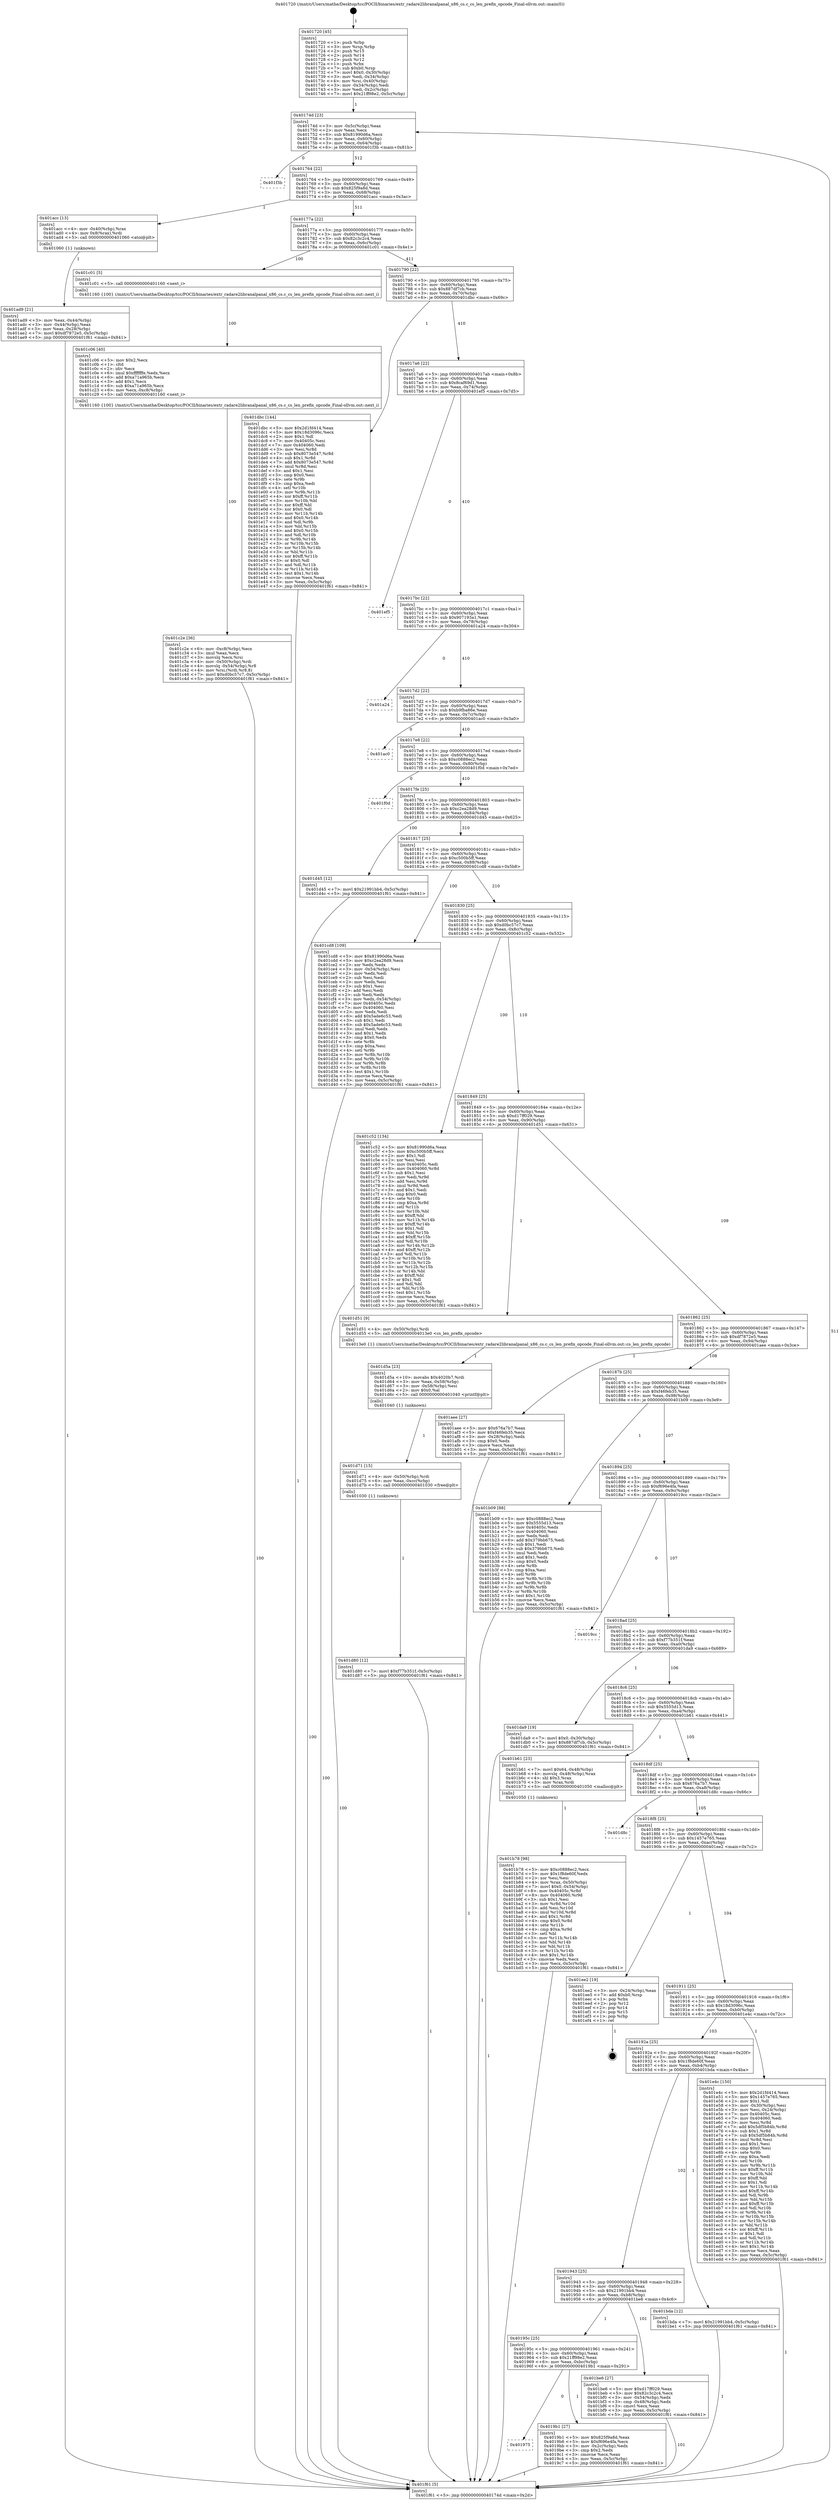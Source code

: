 digraph "0x401720" {
  label = "0x401720 (/mnt/c/Users/mathe/Desktop/tcc/POCII/binaries/extr_radare2libranalpanal_x86_cs.c_cs_len_prefix_opcode_Final-ollvm.out::main(0))"
  labelloc = "t"
  node[shape=record]

  Entry [label="",width=0.3,height=0.3,shape=circle,fillcolor=black,style=filled]
  "0x40174d" [label="{
     0x40174d [23]\l
     | [instrs]\l
     &nbsp;&nbsp;0x40174d \<+3\>: mov -0x5c(%rbp),%eax\l
     &nbsp;&nbsp;0x401750 \<+2\>: mov %eax,%ecx\l
     &nbsp;&nbsp;0x401752 \<+6\>: sub $0x81990d6a,%ecx\l
     &nbsp;&nbsp;0x401758 \<+3\>: mov %eax,-0x60(%rbp)\l
     &nbsp;&nbsp;0x40175b \<+3\>: mov %ecx,-0x64(%rbp)\l
     &nbsp;&nbsp;0x40175e \<+6\>: je 0000000000401f3b \<main+0x81b\>\l
  }"]
  "0x401f3b" [label="{
     0x401f3b\l
  }", style=dashed]
  "0x401764" [label="{
     0x401764 [22]\l
     | [instrs]\l
     &nbsp;&nbsp;0x401764 \<+5\>: jmp 0000000000401769 \<main+0x49\>\l
     &nbsp;&nbsp;0x401769 \<+3\>: mov -0x60(%rbp),%eax\l
     &nbsp;&nbsp;0x40176c \<+5\>: sub $0x825f9a8d,%eax\l
     &nbsp;&nbsp;0x401771 \<+3\>: mov %eax,-0x68(%rbp)\l
     &nbsp;&nbsp;0x401774 \<+6\>: je 0000000000401acc \<main+0x3ac\>\l
  }"]
  Exit [label="",width=0.3,height=0.3,shape=circle,fillcolor=black,style=filled,peripheries=2]
  "0x401acc" [label="{
     0x401acc [13]\l
     | [instrs]\l
     &nbsp;&nbsp;0x401acc \<+4\>: mov -0x40(%rbp),%rax\l
     &nbsp;&nbsp;0x401ad0 \<+4\>: mov 0x8(%rax),%rdi\l
     &nbsp;&nbsp;0x401ad4 \<+5\>: call 0000000000401060 \<atoi@plt\>\l
     | [calls]\l
     &nbsp;&nbsp;0x401060 \{1\} (unknown)\l
  }"]
  "0x40177a" [label="{
     0x40177a [22]\l
     | [instrs]\l
     &nbsp;&nbsp;0x40177a \<+5\>: jmp 000000000040177f \<main+0x5f\>\l
     &nbsp;&nbsp;0x40177f \<+3\>: mov -0x60(%rbp),%eax\l
     &nbsp;&nbsp;0x401782 \<+5\>: sub $0x82c3c2c4,%eax\l
     &nbsp;&nbsp;0x401787 \<+3\>: mov %eax,-0x6c(%rbp)\l
     &nbsp;&nbsp;0x40178a \<+6\>: je 0000000000401c01 \<main+0x4e1\>\l
  }"]
  "0x401d80" [label="{
     0x401d80 [12]\l
     | [instrs]\l
     &nbsp;&nbsp;0x401d80 \<+7\>: movl $0xf77b351f,-0x5c(%rbp)\l
     &nbsp;&nbsp;0x401d87 \<+5\>: jmp 0000000000401f61 \<main+0x841\>\l
  }"]
  "0x401c01" [label="{
     0x401c01 [5]\l
     | [instrs]\l
     &nbsp;&nbsp;0x401c01 \<+5\>: call 0000000000401160 \<next_i\>\l
     | [calls]\l
     &nbsp;&nbsp;0x401160 \{100\} (/mnt/c/Users/mathe/Desktop/tcc/POCII/binaries/extr_radare2libranalpanal_x86_cs.c_cs_len_prefix_opcode_Final-ollvm.out::next_i)\l
  }"]
  "0x401790" [label="{
     0x401790 [22]\l
     | [instrs]\l
     &nbsp;&nbsp;0x401790 \<+5\>: jmp 0000000000401795 \<main+0x75\>\l
     &nbsp;&nbsp;0x401795 \<+3\>: mov -0x60(%rbp),%eax\l
     &nbsp;&nbsp;0x401798 \<+5\>: sub $0x887df7cb,%eax\l
     &nbsp;&nbsp;0x40179d \<+3\>: mov %eax,-0x70(%rbp)\l
     &nbsp;&nbsp;0x4017a0 \<+6\>: je 0000000000401dbc \<main+0x69c\>\l
  }"]
  "0x401d71" [label="{
     0x401d71 [15]\l
     | [instrs]\l
     &nbsp;&nbsp;0x401d71 \<+4\>: mov -0x50(%rbp),%rdi\l
     &nbsp;&nbsp;0x401d75 \<+6\>: mov %eax,-0xcc(%rbp)\l
     &nbsp;&nbsp;0x401d7b \<+5\>: call 0000000000401030 \<free@plt\>\l
     | [calls]\l
     &nbsp;&nbsp;0x401030 \{1\} (unknown)\l
  }"]
  "0x401dbc" [label="{
     0x401dbc [144]\l
     | [instrs]\l
     &nbsp;&nbsp;0x401dbc \<+5\>: mov $0x2d1fd414,%eax\l
     &nbsp;&nbsp;0x401dc1 \<+5\>: mov $0x18d3096c,%ecx\l
     &nbsp;&nbsp;0x401dc6 \<+2\>: mov $0x1,%dl\l
     &nbsp;&nbsp;0x401dc8 \<+7\>: mov 0x40405c,%esi\l
     &nbsp;&nbsp;0x401dcf \<+7\>: mov 0x404060,%edi\l
     &nbsp;&nbsp;0x401dd6 \<+3\>: mov %esi,%r8d\l
     &nbsp;&nbsp;0x401dd9 \<+7\>: sub $0x8073e547,%r8d\l
     &nbsp;&nbsp;0x401de0 \<+4\>: sub $0x1,%r8d\l
     &nbsp;&nbsp;0x401de4 \<+7\>: add $0x8073e547,%r8d\l
     &nbsp;&nbsp;0x401deb \<+4\>: imul %r8d,%esi\l
     &nbsp;&nbsp;0x401def \<+3\>: and $0x1,%esi\l
     &nbsp;&nbsp;0x401df2 \<+3\>: cmp $0x0,%esi\l
     &nbsp;&nbsp;0x401df5 \<+4\>: sete %r9b\l
     &nbsp;&nbsp;0x401df9 \<+3\>: cmp $0xa,%edi\l
     &nbsp;&nbsp;0x401dfc \<+4\>: setl %r10b\l
     &nbsp;&nbsp;0x401e00 \<+3\>: mov %r9b,%r11b\l
     &nbsp;&nbsp;0x401e03 \<+4\>: xor $0xff,%r11b\l
     &nbsp;&nbsp;0x401e07 \<+3\>: mov %r10b,%bl\l
     &nbsp;&nbsp;0x401e0a \<+3\>: xor $0xff,%bl\l
     &nbsp;&nbsp;0x401e0d \<+3\>: xor $0x0,%dl\l
     &nbsp;&nbsp;0x401e10 \<+3\>: mov %r11b,%r14b\l
     &nbsp;&nbsp;0x401e13 \<+4\>: and $0x0,%r14b\l
     &nbsp;&nbsp;0x401e17 \<+3\>: and %dl,%r9b\l
     &nbsp;&nbsp;0x401e1a \<+3\>: mov %bl,%r15b\l
     &nbsp;&nbsp;0x401e1d \<+4\>: and $0x0,%r15b\l
     &nbsp;&nbsp;0x401e21 \<+3\>: and %dl,%r10b\l
     &nbsp;&nbsp;0x401e24 \<+3\>: or %r9b,%r14b\l
     &nbsp;&nbsp;0x401e27 \<+3\>: or %r10b,%r15b\l
     &nbsp;&nbsp;0x401e2a \<+3\>: xor %r15b,%r14b\l
     &nbsp;&nbsp;0x401e2d \<+3\>: or %bl,%r11b\l
     &nbsp;&nbsp;0x401e30 \<+4\>: xor $0xff,%r11b\l
     &nbsp;&nbsp;0x401e34 \<+3\>: or $0x0,%dl\l
     &nbsp;&nbsp;0x401e37 \<+3\>: and %dl,%r11b\l
     &nbsp;&nbsp;0x401e3a \<+3\>: or %r11b,%r14b\l
     &nbsp;&nbsp;0x401e3d \<+4\>: test $0x1,%r14b\l
     &nbsp;&nbsp;0x401e41 \<+3\>: cmovne %ecx,%eax\l
     &nbsp;&nbsp;0x401e44 \<+3\>: mov %eax,-0x5c(%rbp)\l
     &nbsp;&nbsp;0x401e47 \<+5\>: jmp 0000000000401f61 \<main+0x841\>\l
  }"]
  "0x4017a6" [label="{
     0x4017a6 [22]\l
     | [instrs]\l
     &nbsp;&nbsp;0x4017a6 \<+5\>: jmp 00000000004017ab \<main+0x8b\>\l
     &nbsp;&nbsp;0x4017ab \<+3\>: mov -0x60(%rbp),%eax\l
     &nbsp;&nbsp;0x4017ae \<+5\>: sub $0x8caf69d1,%eax\l
     &nbsp;&nbsp;0x4017b3 \<+3\>: mov %eax,-0x74(%rbp)\l
     &nbsp;&nbsp;0x4017b6 \<+6\>: je 0000000000401ef5 \<main+0x7d5\>\l
  }"]
  "0x401d5a" [label="{
     0x401d5a [23]\l
     | [instrs]\l
     &nbsp;&nbsp;0x401d5a \<+10\>: movabs $0x4020b7,%rdi\l
     &nbsp;&nbsp;0x401d64 \<+3\>: mov %eax,-0x58(%rbp)\l
     &nbsp;&nbsp;0x401d67 \<+3\>: mov -0x58(%rbp),%esi\l
     &nbsp;&nbsp;0x401d6a \<+2\>: mov $0x0,%al\l
     &nbsp;&nbsp;0x401d6c \<+5\>: call 0000000000401040 \<printf@plt\>\l
     | [calls]\l
     &nbsp;&nbsp;0x401040 \{1\} (unknown)\l
  }"]
  "0x401ef5" [label="{
     0x401ef5\l
  }", style=dashed]
  "0x4017bc" [label="{
     0x4017bc [22]\l
     | [instrs]\l
     &nbsp;&nbsp;0x4017bc \<+5\>: jmp 00000000004017c1 \<main+0xa1\>\l
     &nbsp;&nbsp;0x4017c1 \<+3\>: mov -0x60(%rbp),%eax\l
     &nbsp;&nbsp;0x4017c4 \<+5\>: sub $0x907193a1,%eax\l
     &nbsp;&nbsp;0x4017c9 \<+3\>: mov %eax,-0x78(%rbp)\l
     &nbsp;&nbsp;0x4017cc \<+6\>: je 0000000000401a24 \<main+0x304\>\l
  }"]
  "0x401c2e" [label="{
     0x401c2e [36]\l
     | [instrs]\l
     &nbsp;&nbsp;0x401c2e \<+6\>: mov -0xc8(%rbp),%ecx\l
     &nbsp;&nbsp;0x401c34 \<+3\>: imul %eax,%ecx\l
     &nbsp;&nbsp;0x401c37 \<+3\>: movslq %ecx,%rsi\l
     &nbsp;&nbsp;0x401c3a \<+4\>: mov -0x50(%rbp),%rdi\l
     &nbsp;&nbsp;0x401c3e \<+4\>: movslq -0x54(%rbp),%r8\l
     &nbsp;&nbsp;0x401c42 \<+4\>: mov %rsi,(%rdi,%r8,8)\l
     &nbsp;&nbsp;0x401c46 \<+7\>: movl $0xd0bc57c7,-0x5c(%rbp)\l
     &nbsp;&nbsp;0x401c4d \<+5\>: jmp 0000000000401f61 \<main+0x841\>\l
  }"]
  "0x401a24" [label="{
     0x401a24\l
  }", style=dashed]
  "0x4017d2" [label="{
     0x4017d2 [22]\l
     | [instrs]\l
     &nbsp;&nbsp;0x4017d2 \<+5\>: jmp 00000000004017d7 \<main+0xb7\>\l
     &nbsp;&nbsp;0x4017d7 \<+3\>: mov -0x60(%rbp),%eax\l
     &nbsp;&nbsp;0x4017da \<+5\>: sub $0xb9fba86e,%eax\l
     &nbsp;&nbsp;0x4017df \<+3\>: mov %eax,-0x7c(%rbp)\l
     &nbsp;&nbsp;0x4017e2 \<+6\>: je 0000000000401ac0 \<main+0x3a0\>\l
  }"]
  "0x401c06" [label="{
     0x401c06 [40]\l
     | [instrs]\l
     &nbsp;&nbsp;0x401c06 \<+5\>: mov $0x2,%ecx\l
     &nbsp;&nbsp;0x401c0b \<+1\>: cltd\l
     &nbsp;&nbsp;0x401c0c \<+2\>: idiv %ecx\l
     &nbsp;&nbsp;0x401c0e \<+6\>: imul $0xfffffffe,%edx,%ecx\l
     &nbsp;&nbsp;0x401c14 \<+6\>: add $0xa71a965b,%ecx\l
     &nbsp;&nbsp;0x401c1a \<+3\>: add $0x1,%ecx\l
     &nbsp;&nbsp;0x401c1d \<+6\>: sub $0xa71a965b,%ecx\l
     &nbsp;&nbsp;0x401c23 \<+6\>: mov %ecx,-0xc8(%rbp)\l
     &nbsp;&nbsp;0x401c29 \<+5\>: call 0000000000401160 \<next_i\>\l
     | [calls]\l
     &nbsp;&nbsp;0x401160 \{100\} (/mnt/c/Users/mathe/Desktop/tcc/POCII/binaries/extr_radare2libranalpanal_x86_cs.c_cs_len_prefix_opcode_Final-ollvm.out::next_i)\l
  }"]
  "0x401ac0" [label="{
     0x401ac0\l
  }", style=dashed]
  "0x4017e8" [label="{
     0x4017e8 [22]\l
     | [instrs]\l
     &nbsp;&nbsp;0x4017e8 \<+5\>: jmp 00000000004017ed \<main+0xcd\>\l
     &nbsp;&nbsp;0x4017ed \<+3\>: mov -0x60(%rbp),%eax\l
     &nbsp;&nbsp;0x4017f0 \<+5\>: sub $0xc0888ec2,%eax\l
     &nbsp;&nbsp;0x4017f5 \<+3\>: mov %eax,-0x80(%rbp)\l
     &nbsp;&nbsp;0x4017f8 \<+6\>: je 0000000000401f0d \<main+0x7ed\>\l
  }"]
  "0x401b78" [label="{
     0x401b78 [98]\l
     | [instrs]\l
     &nbsp;&nbsp;0x401b78 \<+5\>: mov $0xc0888ec2,%ecx\l
     &nbsp;&nbsp;0x401b7d \<+5\>: mov $0x1f8de60f,%edx\l
     &nbsp;&nbsp;0x401b82 \<+2\>: xor %esi,%esi\l
     &nbsp;&nbsp;0x401b84 \<+4\>: mov %rax,-0x50(%rbp)\l
     &nbsp;&nbsp;0x401b88 \<+7\>: movl $0x0,-0x54(%rbp)\l
     &nbsp;&nbsp;0x401b8f \<+8\>: mov 0x40405c,%r8d\l
     &nbsp;&nbsp;0x401b97 \<+8\>: mov 0x404060,%r9d\l
     &nbsp;&nbsp;0x401b9f \<+3\>: sub $0x1,%esi\l
     &nbsp;&nbsp;0x401ba2 \<+3\>: mov %r8d,%r10d\l
     &nbsp;&nbsp;0x401ba5 \<+3\>: add %esi,%r10d\l
     &nbsp;&nbsp;0x401ba8 \<+4\>: imul %r10d,%r8d\l
     &nbsp;&nbsp;0x401bac \<+4\>: and $0x1,%r8d\l
     &nbsp;&nbsp;0x401bb0 \<+4\>: cmp $0x0,%r8d\l
     &nbsp;&nbsp;0x401bb4 \<+4\>: sete %r11b\l
     &nbsp;&nbsp;0x401bb8 \<+4\>: cmp $0xa,%r9d\l
     &nbsp;&nbsp;0x401bbc \<+3\>: setl %bl\l
     &nbsp;&nbsp;0x401bbf \<+3\>: mov %r11b,%r14b\l
     &nbsp;&nbsp;0x401bc2 \<+3\>: and %bl,%r14b\l
     &nbsp;&nbsp;0x401bc5 \<+3\>: xor %bl,%r11b\l
     &nbsp;&nbsp;0x401bc8 \<+3\>: or %r11b,%r14b\l
     &nbsp;&nbsp;0x401bcb \<+4\>: test $0x1,%r14b\l
     &nbsp;&nbsp;0x401bcf \<+3\>: cmovne %edx,%ecx\l
     &nbsp;&nbsp;0x401bd2 \<+3\>: mov %ecx,-0x5c(%rbp)\l
     &nbsp;&nbsp;0x401bd5 \<+5\>: jmp 0000000000401f61 \<main+0x841\>\l
  }"]
  "0x401f0d" [label="{
     0x401f0d\l
  }", style=dashed]
  "0x4017fe" [label="{
     0x4017fe [25]\l
     | [instrs]\l
     &nbsp;&nbsp;0x4017fe \<+5\>: jmp 0000000000401803 \<main+0xe3\>\l
     &nbsp;&nbsp;0x401803 \<+3\>: mov -0x60(%rbp),%eax\l
     &nbsp;&nbsp;0x401806 \<+5\>: sub $0xc2ea28d9,%eax\l
     &nbsp;&nbsp;0x40180b \<+6\>: mov %eax,-0x84(%rbp)\l
     &nbsp;&nbsp;0x401811 \<+6\>: je 0000000000401d45 \<main+0x625\>\l
  }"]
  "0x401ad9" [label="{
     0x401ad9 [21]\l
     | [instrs]\l
     &nbsp;&nbsp;0x401ad9 \<+3\>: mov %eax,-0x44(%rbp)\l
     &nbsp;&nbsp;0x401adc \<+3\>: mov -0x44(%rbp),%eax\l
     &nbsp;&nbsp;0x401adf \<+3\>: mov %eax,-0x28(%rbp)\l
     &nbsp;&nbsp;0x401ae2 \<+7\>: movl $0xdf7872e5,-0x5c(%rbp)\l
     &nbsp;&nbsp;0x401ae9 \<+5\>: jmp 0000000000401f61 \<main+0x841\>\l
  }"]
  "0x401d45" [label="{
     0x401d45 [12]\l
     | [instrs]\l
     &nbsp;&nbsp;0x401d45 \<+7\>: movl $0x21991bb4,-0x5c(%rbp)\l
     &nbsp;&nbsp;0x401d4c \<+5\>: jmp 0000000000401f61 \<main+0x841\>\l
  }"]
  "0x401817" [label="{
     0x401817 [25]\l
     | [instrs]\l
     &nbsp;&nbsp;0x401817 \<+5\>: jmp 000000000040181c \<main+0xfc\>\l
     &nbsp;&nbsp;0x40181c \<+3\>: mov -0x60(%rbp),%eax\l
     &nbsp;&nbsp;0x40181f \<+5\>: sub $0xc500b5ff,%eax\l
     &nbsp;&nbsp;0x401824 \<+6\>: mov %eax,-0x88(%rbp)\l
     &nbsp;&nbsp;0x40182a \<+6\>: je 0000000000401cd8 \<main+0x5b8\>\l
  }"]
  "0x401720" [label="{
     0x401720 [45]\l
     | [instrs]\l
     &nbsp;&nbsp;0x401720 \<+1\>: push %rbp\l
     &nbsp;&nbsp;0x401721 \<+3\>: mov %rsp,%rbp\l
     &nbsp;&nbsp;0x401724 \<+2\>: push %r15\l
     &nbsp;&nbsp;0x401726 \<+2\>: push %r14\l
     &nbsp;&nbsp;0x401728 \<+2\>: push %r12\l
     &nbsp;&nbsp;0x40172a \<+1\>: push %rbx\l
     &nbsp;&nbsp;0x40172b \<+7\>: sub $0xb0,%rsp\l
     &nbsp;&nbsp;0x401732 \<+7\>: movl $0x0,-0x30(%rbp)\l
     &nbsp;&nbsp;0x401739 \<+3\>: mov %edi,-0x34(%rbp)\l
     &nbsp;&nbsp;0x40173c \<+4\>: mov %rsi,-0x40(%rbp)\l
     &nbsp;&nbsp;0x401740 \<+3\>: mov -0x34(%rbp),%edi\l
     &nbsp;&nbsp;0x401743 \<+3\>: mov %edi,-0x2c(%rbp)\l
     &nbsp;&nbsp;0x401746 \<+7\>: movl $0x21ff98e2,-0x5c(%rbp)\l
  }"]
  "0x401cd8" [label="{
     0x401cd8 [109]\l
     | [instrs]\l
     &nbsp;&nbsp;0x401cd8 \<+5\>: mov $0x81990d6a,%eax\l
     &nbsp;&nbsp;0x401cdd \<+5\>: mov $0xc2ea28d9,%ecx\l
     &nbsp;&nbsp;0x401ce2 \<+2\>: xor %edx,%edx\l
     &nbsp;&nbsp;0x401ce4 \<+3\>: mov -0x54(%rbp),%esi\l
     &nbsp;&nbsp;0x401ce7 \<+2\>: mov %edx,%edi\l
     &nbsp;&nbsp;0x401ce9 \<+2\>: sub %esi,%edi\l
     &nbsp;&nbsp;0x401ceb \<+2\>: mov %edx,%esi\l
     &nbsp;&nbsp;0x401ced \<+3\>: sub $0x1,%esi\l
     &nbsp;&nbsp;0x401cf0 \<+2\>: add %esi,%edi\l
     &nbsp;&nbsp;0x401cf2 \<+2\>: sub %edi,%edx\l
     &nbsp;&nbsp;0x401cf4 \<+3\>: mov %edx,-0x54(%rbp)\l
     &nbsp;&nbsp;0x401cf7 \<+7\>: mov 0x40405c,%edx\l
     &nbsp;&nbsp;0x401cfe \<+7\>: mov 0x404060,%esi\l
     &nbsp;&nbsp;0x401d05 \<+2\>: mov %edx,%edi\l
     &nbsp;&nbsp;0x401d07 \<+6\>: add $0x5ade6c53,%edi\l
     &nbsp;&nbsp;0x401d0d \<+3\>: sub $0x1,%edi\l
     &nbsp;&nbsp;0x401d10 \<+6\>: sub $0x5ade6c53,%edi\l
     &nbsp;&nbsp;0x401d16 \<+3\>: imul %edi,%edx\l
     &nbsp;&nbsp;0x401d19 \<+3\>: and $0x1,%edx\l
     &nbsp;&nbsp;0x401d1c \<+3\>: cmp $0x0,%edx\l
     &nbsp;&nbsp;0x401d1f \<+4\>: sete %r8b\l
     &nbsp;&nbsp;0x401d23 \<+3\>: cmp $0xa,%esi\l
     &nbsp;&nbsp;0x401d26 \<+4\>: setl %r9b\l
     &nbsp;&nbsp;0x401d2a \<+3\>: mov %r8b,%r10b\l
     &nbsp;&nbsp;0x401d2d \<+3\>: and %r9b,%r10b\l
     &nbsp;&nbsp;0x401d30 \<+3\>: xor %r9b,%r8b\l
     &nbsp;&nbsp;0x401d33 \<+3\>: or %r8b,%r10b\l
     &nbsp;&nbsp;0x401d36 \<+4\>: test $0x1,%r10b\l
     &nbsp;&nbsp;0x401d3a \<+3\>: cmovne %ecx,%eax\l
     &nbsp;&nbsp;0x401d3d \<+3\>: mov %eax,-0x5c(%rbp)\l
     &nbsp;&nbsp;0x401d40 \<+5\>: jmp 0000000000401f61 \<main+0x841\>\l
  }"]
  "0x401830" [label="{
     0x401830 [25]\l
     | [instrs]\l
     &nbsp;&nbsp;0x401830 \<+5\>: jmp 0000000000401835 \<main+0x115\>\l
     &nbsp;&nbsp;0x401835 \<+3\>: mov -0x60(%rbp),%eax\l
     &nbsp;&nbsp;0x401838 \<+5\>: sub $0xd0bc57c7,%eax\l
     &nbsp;&nbsp;0x40183d \<+6\>: mov %eax,-0x8c(%rbp)\l
     &nbsp;&nbsp;0x401843 \<+6\>: je 0000000000401c52 \<main+0x532\>\l
  }"]
  "0x401f61" [label="{
     0x401f61 [5]\l
     | [instrs]\l
     &nbsp;&nbsp;0x401f61 \<+5\>: jmp 000000000040174d \<main+0x2d\>\l
  }"]
  "0x401c52" [label="{
     0x401c52 [134]\l
     | [instrs]\l
     &nbsp;&nbsp;0x401c52 \<+5\>: mov $0x81990d6a,%eax\l
     &nbsp;&nbsp;0x401c57 \<+5\>: mov $0xc500b5ff,%ecx\l
     &nbsp;&nbsp;0x401c5c \<+2\>: mov $0x1,%dl\l
     &nbsp;&nbsp;0x401c5e \<+2\>: xor %esi,%esi\l
     &nbsp;&nbsp;0x401c60 \<+7\>: mov 0x40405c,%edi\l
     &nbsp;&nbsp;0x401c67 \<+8\>: mov 0x404060,%r8d\l
     &nbsp;&nbsp;0x401c6f \<+3\>: sub $0x1,%esi\l
     &nbsp;&nbsp;0x401c72 \<+3\>: mov %edi,%r9d\l
     &nbsp;&nbsp;0x401c75 \<+3\>: add %esi,%r9d\l
     &nbsp;&nbsp;0x401c78 \<+4\>: imul %r9d,%edi\l
     &nbsp;&nbsp;0x401c7c \<+3\>: and $0x1,%edi\l
     &nbsp;&nbsp;0x401c7f \<+3\>: cmp $0x0,%edi\l
     &nbsp;&nbsp;0x401c82 \<+4\>: sete %r10b\l
     &nbsp;&nbsp;0x401c86 \<+4\>: cmp $0xa,%r8d\l
     &nbsp;&nbsp;0x401c8a \<+4\>: setl %r11b\l
     &nbsp;&nbsp;0x401c8e \<+3\>: mov %r10b,%bl\l
     &nbsp;&nbsp;0x401c91 \<+3\>: xor $0xff,%bl\l
     &nbsp;&nbsp;0x401c94 \<+3\>: mov %r11b,%r14b\l
     &nbsp;&nbsp;0x401c97 \<+4\>: xor $0xff,%r14b\l
     &nbsp;&nbsp;0x401c9b \<+3\>: xor $0x1,%dl\l
     &nbsp;&nbsp;0x401c9e \<+3\>: mov %bl,%r15b\l
     &nbsp;&nbsp;0x401ca1 \<+4\>: and $0xff,%r15b\l
     &nbsp;&nbsp;0x401ca5 \<+3\>: and %dl,%r10b\l
     &nbsp;&nbsp;0x401ca8 \<+3\>: mov %r14b,%r12b\l
     &nbsp;&nbsp;0x401cab \<+4\>: and $0xff,%r12b\l
     &nbsp;&nbsp;0x401caf \<+3\>: and %dl,%r11b\l
     &nbsp;&nbsp;0x401cb2 \<+3\>: or %r10b,%r15b\l
     &nbsp;&nbsp;0x401cb5 \<+3\>: or %r11b,%r12b\l
     &nbsp;&nbsp;0x401cb8 \<+3\>: xor %r12b,%r15b\l
     &nbsp;&nbsp;0x401cbb \<+3\>: or %r14b,%bl\l
     &nbsp;&nbsp;0x401cbe \<+3\>: xor $0xff,%bl\l
     &nbsp;&nbsp;0x401cc1 \<+3\>: or $0x1,%dl\l
     &nbsp;&nbsp;0x401cc4 \<+2\>: and %dl,%bl\l
     &nbsp;&nbsp;0x401cc6 \<+3\>: or %bl,%r15b\l
     &nbsp;&nbsp;0x401cc9 \<+4\>: test $0x1,%r15b\l
     &nbsp;&nbsp;0x401ccd \<+3\>: cmovne %ecx,%eax\l
     &nbsp;&nbsp;0x401cd0 \<+3\>: mov %eax,-0x5c(%rbp)\l
     &nbsp;&nbsp;0x401cd3 \<+5\>: jmp 0000000000401f61 \<main+0x841\>\l
  }"]
  "0x401849" [label="{
     0x401849 [25]\l
     | [instrs]\l
     &nbsp;&nbsp;0x401849 \<+5\>: jmp 000000000040184e \<main+0x12e\>\l
     &nbsp;&nbsp;0x40184e \<+3\>: mov -0x60(%rbp),%eax\l
     &nbsp;&nbsp;0x401851 \<+5\>: sub $0xd17ff029,%eax\l
     &nbsp;&nbsp;0x401856 \<+6\>: mov %eax,-0x90(%rbp)\l
     &nbsp;&nbsp;0x40185c \<+6\>: je 0000000000401d51 \<main+0x631\>\l
  }"]
  "0x401975" [label="{
     0x401975\l
  }", style=dashed]
  "0x401d51" [label="{
     0x401d51 [9]\l
     | [instrs]\l
     &nbsp;&nbsp;0x401d51 \<+4\>: mov -0x50(%rbp),%rdi\l
     &nbsp;&nbsp;0x401d55 \<+5\>: call 00000000004013e0 \<cs_len_prefix_opcode\>\l
     | [calls]\l
     &nbsp;&nbsp;0x4013e0 \{1\} (/mnt/c/Users/mathe/Desktop/tcc/POCII/binaries/extr_radare2libranalpanal_x86_cs.c_cs_len_prefix_opcode_Final-ollvm.out::cs_len_prefix_opcode)\l
  }"]
  "0x401862" [label="{
     0x401862 [25]\l
     | [instrs]\l
     &nbsp;&nbsp;0x401862 \<+5\>: jmp 0000000000401867 \<main+0x147\>\l
     &nbsp;&nbsp;0x401867 \<+3\>: mov -0x60(%rbp),%eax\l
     &nbsp;&nbsp;0x40186a \<+5\>: sub $0xdf7872e5,%eax\l
     &nbsp;&nbsp;0x40186f \<+6\>: mov %eax,-0x94(%rbp)\l
     &nbsp;&nbsp;0x401875 \<+6\>: je 0000000000401aee \<main+0x3ce\>\l
  }"]
  "0x4019b1" [label="{
     0x4019b1 [27]\l
     | [instrs]\l
     &nbsp;&nbsp;0x4019b1 \<+5\>: mov $0x825f9a8d,%eax\l
     &nbsp;&nbsp;0x4019b6 \<+5\>: mov $0xf696e4fa,%ecx\l
     &nbsp;&nbsp;0x4019bb \<+3\>: mov -0x2c(%rbp),%edx\l
     &nbsp;&nbsp;0x4019be \<+3\>: cmp $0x2,%edx\l
     &nbsp;&nbsp;0x4019c1 \<+3\>: cmovne %ecx,%eax\l
     &nbsp;&nbsp;0x4019c4 \<+3\>: mov %eax,-0x5c(%rbp)\l
     &nbsp;&nbsp;0x4019c7 \<+5\>: jmp 0000000000401f61 \<main+0x841\>\l
  }"]
  "0x401aee" [label="{
     0x401aee [27]\l
     | [instrs]\l
     &nbsp;&nbsp;0x401aee \<+5\>: mov $0x676a7b7,%eax\l
     &nbsp;&nbsp;0x401af3 \<+5\>: mov $0xf46feb35,%ecx\l
     &nbsp;&nbsp;0x401af8 \<+3\>: mov -0x28(%rbp),%edx\l
     &nbsp;&nbsp;0x401afb \<+3\>: cmp $0x0,%edx\l
     &nbsp;&nbsp;0x401afe \<+3\>: cmove %ecx,%eax\l
     &nbsp;&nbsp;0x401b01 \<+3\>: mov %eax,-0x5c(%rbp)\l
     &nbsp;&nbsp;0x401b04 \<+5\>: jmp 0000000000401f61 \<main+0x841\>\l
  }"]
  "0x40187b" [label="{
     0x40187b [25]\l
     | [instrs]\l
     &nbsp;&nbsp;0x40187b \<+5\>: jmp 0000000000401880 \<main+0x160\>\l
     &nbsp;&nbsp;0x401880 \<+3\>: mov -0x60(%rbp),%eax\l
     &nbsp;&nbsp;0x401883 \<+5\>: sub $0xf46feb35,%eax\l
     &nbsp;&nbsp;0x401888 \<+6\>: mov %eax,-0x98(%rbp)\l
     &nbsp;&nbsp;0x40188e \<+6\>: je 0000000000401b09 \<main+0x3e9\>\l
  }"]
  "0x40195c" [label="{
     0x40195c [25]\l
     | [instrs]\l
     &nbsp;&nbsp;0x40195c \<+5\>: jmp 0000000000401961 \<main+0x241\>\l
     &nbsp;&nbsp;0x401961 \<+3\>: mov -0x60(%rbp),%eax\l
     &nbsp;&nbsp;0x401964 \<+5\>: sub $0x21ff98e2,%eax\l
     &nbsp;&nbsp;0x401969 \<+6\>: mov %eax,-0xbc(%rbp)\l
     &nbsp;&nbsp;0x40196f \<+6\>: je 00000000004019b1 \<main+0x291\>\l
  }"]
  "0x401b09" [label="{
     0x401b09 [88]\l
     | [instrs]\l
     &nbsp;&nbsp;0x401b09 \<+5\>: mov $0xc0888ec2,%eax\l
     &nbsp;&nbsp;0x401b0e \<+5\>: mov $0x5555d13,%ecx\l
     &nbsp;&nbsp;0x401b13 \<+7\>: mov 0x40405c,%edx\l
     &nbsp;&nbsp;0x401b1a \<+7\>: mov 0x404060,%esi\l
     &nbsp;&nbsp;0x401b21 \<+2\>: mov %edx,%edi\l
     &nbsp;&nbsp;0x401b23 \<+6\>: add $0x379bb675,%edi\l
     &nbsp;&nbsp;0x401b29 \<+3\>: sub $0x1,%edi\l
     &nbsp;&nbsp;0x401b2c \<+6\>: sub $0x379bb675,%edi\l
     &nbsp;&nbsp;0x401b32 \<+3\>: imul %edi,%edx\l
     &nbsp;&nbsp;0x401b35 \<+3\>: and $0x1,%edx\l
     &nbsp;&nbsp;0x401b38 \<+3\>: cmp $0x0,%edx\l
     &nbsp;&nbsp;0x401b3b \<+4\>: sete %r8b\l
     &nbsp;&nbsp;0x401b3f \<+3\>: cmp $0xa,%esi\l
     &nbsp;&nbsp;0x401b42 \<+4\>: setl %r9b\l
     &nbsp;&nbsp;0x401b46 \<+3\>: mov %r8b,%r10b\l
     &nbsp;&nbsp;0x401b49 \<+3\>: and %r9b,%r10b\l
     &nbsp;&nbsp;0x401b4c \<+3\>: xor %r9b,%r8b\l
     &nbsp;&nbsp;0x401b4f \<+3\>: or %r8b,%r10b\l
     &nbsp;&nbsp;0x401b52 \<+4\>: test $0x1,%r10b\l
     &nbsp;&nbsp;0x401b56 \<+3\>: cmovne %ecx,%eax\l
     &nbsp;&nbsp;0x401b59 \<+3\>: mov %eax,-0x5c(%rbp)\l
     &nbsp;&nbsp;0x401b5c \<+5\>: jmp 0000000000401f61 \<main+0x841\>\l
  }"]
  "0x401894" [label="{
     0x401894 [25]\l
     | [instrs]\l
     &nbsp;&nbsp;0x401894 \<+5\>: jmp 0000000000401899 \<main+0x179\>\l
     &nbsp;&nbsp;0x401899 \<+3\>: mov -0x60(%rbp),%eax\l
     &nbsp;&nbsp;0x40189c \<+5\>: sub $0xf696e4fa,%eax\l
     &nbsp;&nbsp;0x4018a1 \<+6\>: mov %eax,-0x9c(%rbp)\l
     &nbsp;&nbsp;0x4018a7 \<+6\>: je 00000000004019cc \<main+0x2ac\>\l
  }"]
  "0x401be6" [label="{
     0x401be6 [27]\l
     | [instrs]\l
     &nbsp;&nbsp;0x401be6 \<+5\>: mov $0xd17ff029,%eax\l
     &nbsp;&nbsp;0x401beb \<+5\>: mov $0x82c3c2c4,%ecx\l
     &nbsp;&nbsp;0x401bf0 \<+3\>: mov -0x54(%rbp),%edx\l
     &nbsp;&nbsp;0x401bf3 \<+3\>: cmp -0x48(%rbp),%edx\l
     &nbsp;&nbsp;0x401bf6 \<+3\>: cmovl %ecx,%eax\l
     &nbsp;&nbsp;0x401bf9 \<+3\>: mov %eax,-0x5c(%rbp)\l
     &nbsp;&nbsp;0x401bfc \<+5\>: jmp 0000000000401f61 \<main+0x841\>\l
  }"]
  "0x4019cc" [label="{
     0x4019cc\l
  }", style=dashed]
  "0x4018ad" [label="{
     0x4018ad [25]\l
     | [instrs]\l
     &nbsp;&nbsp;0x4018ad \<+5\>: jmp 00000000004018b2 \<main+0x192\>\l
     &nbsp;&nbsp;0x4018b2 \<+3\>: mov -0x60(%rbp),%eax\l
     &nbsp;&nbsp;0x4018b5 \<+5\>: sub $0xf77b351f,%eax\l
     &nbsp;&nbsp;0x4018ba \<+6\>: mov %eax,-0xa0(%rbp)\l
     &nbsp;&nbsp;0x4018c0 \<+6\>: je 0000000000401da9 \<main+0x689\>\l
  }"]
  "0x401943" [label="{
     0x401943 [25]\l
     | [instrs]\l
     &nbsp;&nbsp;0x401943 \<+5\>: jmp 0000000000401948 \<main+0x228\>\l
     &nbsp;&nbsp;0x401948 \<+3\>: mov -0x60(%rbp),%eax\l
     &nbsp;&nbsp;0x40194b \<+5\>: sub $0x21991bb4,%eax\l
     &nbsp;&nbsp;0x401950 \<+6\>: mov %eax,-0xb8(%rbp)\l
     &nbsp;&nbsp;0x401956 \<+6\>: je 0000000000401be6 \<main+0x4c6\>\l
  }"]
  "0x401da9" [label="{
     0x401da9 [19]\l
     | [instrs]\l
     &nbsp;&nbsp;0x401da9 \<+7\>: movl $0x0,-0x30(%rbp)\l
     &nbsp;&nbsp;0x401db0 \<+7\>: movl $0x887df7cb,-0x5c(%rbp)\l
     &nbsp;&nbsp;0x401db7 \<+5\>: jmp 0000000000401f61 \<main+0x841\>\l
  }"]
  "0x4018c6" [label="{
     0x4018c6 [25]\l
     | [instrs]\l
     &nbsp;&nbsp;0x4018c6 \<+5\>: jmp 00000000004018cb \<main+0x1ab\>\l
     &nbsp;&nbsp;0x4018cb \<+3\>: mov -0x60(%rbp),%eax\l
     &nbsp;&nbsp;0x4018ce \<+5\>: sub $0x5555d13,%eax\l
     &nbsp;&nbsp;0x4018d3 \<+6\>: mov %eax,-0xa4(%rbp)\l
     &nbsp;&nbsp;0x4018d9 \<+6\>: je 0000000000401b61 \<main+0x441\>\l
  }"]
  "0x401bda" [label="{
     0x401bda [12]\l
     | [instrs]\l
     &nbsp;&nbsp;0x401bda \<+7\>: movl $0x21991bb4,-0x5c(%rbp)\l
     &nbsp;&nbsp;0x401be1 \<+5\>: jmp 0000000000401f61 \<main+0x841\>\l
  }"]
  "0x401b61" [label="{
     0x401b61 [23]\l
     | [instrs]\l
     &nbsp;&nbsp;0x401b61 \<+7\>: movl $0x64,-0x48(%rbp)\l
     &nbsp;&nbsp;0x401b68 \<+4\>: movslq -0x48(%rbp),%rax\l
     &nbsp;&nbsp;0x401b6c \<+4\>: shl $0x3,%rax\l
     &nbsp;&nbsp;0x401b70 \<+3\>: mov %rax,%rdi\l
     &nbsp;&nbsp;0x401b73 \<+5\>: call 0000000000401050 \<malloc@plt\>\l
     | [calls]\l
     &nbsp;&nbsp;0x401050 \{1\} (unknown)\l
  }"]
  "0x4018df" [label="{
     0x4018df [25]\l
     | [instrs]\l
     &nbsp;&nbsp;0x4018df \<+5\>: jmp 00000000004018e4 \<main+0x1c4\>\l
     &nbsp;&nbsp;0x4018e4 \<+3\>: mov -0x60(%rbp),%eax\l
     &nbsp;&nbsp;0x4018e7 \<+5\>: sub $0x676a7b7,%eax\l
     &nbsp;&nbsp;0x4018ec \<+6\>: mov %eax,-0xa8(%rbp)\l
     &nbsp;&nbsp;0x4018f2 \<+6\>: je 0000000000401d8c \<main+0x66c\>\l
  }"]
  "0x40192a" [label="{
     0x40192a [25]\l
     | [instrs]\l
     &nbsp;&nbsp;0x40192a \<+5\>: jmp 000000000040192f \<main+0x20f\>\l
     &nbsp;&nbsp;0x40192f \<+3\>: mov -0x60(%rbp),%eax\l
     &nbsp;&nbsp;0x401932 \<+5\>: sub $0x1f8de60f,%eax\l
     &nbsp;&nbsp;0x401937 \<+6\>: mov %eax,-0xb4(%rbp)\l
     &nbsp;&nbsp;0x40193d \<+6\>: je 0000000000401bda \<main+0x4ba\>\l
  }"]
  "0x401d8c" [label="{
     0x401d8c\l
  }", style=dashed]
  "0x4018f8" [label="{
     0x4018f8 [25]\l
     | [instrs]\l
     &nbsp;&nbsp;0x4018f8 \<+5\>: jmp 00000000004018fd \<main+0x1dd\>\l
     &nbsp;&nbsp;0x4018fd \<+3\>: mov -0x60(%rbp),%eax\l
     &nbsp;&nbsp;0x401900 \<+5\>: sub $0x1457e765,%eax\l
     &nbsp;&nbsp;0x401905 \<+6\>: mov %eax,-0xac(%rbp)\l
     &nbsp;&nbsp;0x40190b \<+6\>: je 0000000000401ee2 \<main+0x7c2\>\l
  }"]
  "0x401e4c" [label="{
     0x401e4c [150]\l
     | [instrs]\l
     &nbsp;&nbsp;0x401e4c \<+5\>: mov $0x2d1fd414,%eax\l
     &nbsp;&nbsp;0x401e51 \<+5\>: mov $0x1457e765,%ecx\l
     &nbsp;&nbsp;0x401e56 \<+2\>: mov $0x1,%dl\l
     &nbsp;&nbsp;0x401e58 \<+3\>: mov -0x30(%rbp),%esi\l
     &nbsp;&nbsp;0x401e5b \<+3\>: mov %esi,-0x24(%rbp)\l
     &nbsp;&nbsp;0x401e5e \<+7\>: mov 0x40405c,%esi\l
     &nbsp;&nbsp;0x401e65 \<+7\>: mov 0x404060,%edi\l
     &nbsp;&nbsp;0x401e6c \<+3\>: mov %esi,%r8d\l
     &nbsp;&nbsp;0x401e6f \<+7\>: add $0x5df5b84b,%r8d\l
     &nbsp;&nbsp;0x401e76 \<+4\>: sub $0x1,%r8d\l
     &nbsp;&nbsp;0x401e7a \<+7\>: sub $0x5df5b84b,%r8d\l
     &nbsp;&nbsp;0x401e81 \<+4\>: imul %r8d,%esi\l
     &nbsp;&nbsp;0x401e85 \<+3\>: and $0x1,%esi\l
     &nbsp;&nbsp;0x401e88 \<+3\>: cmp $0x0,%esi\l
     &nbsp;&nbsp;0x401e8b \<+4\>: sete %r9b\l
     &nbsp;&nbsp;0x401e8f \<+3\>: cmp $0xa,%edi\l
     &nbsp;&nbsp;0x401e92 \<+4\>: setl %r10b\l
     &nbsp;&nbsp;0x401e96 \<+3\>: mov %r9b,%r11b\l
     &nbsp;&nbsp;0x401e99 \<+4\>: xor $0xff,%r11b\l
     &nbsp;&nbsp;0x401e9d \<+3\>: mov %r10b,%bl\l
     &nbsp;&nbsp;0x401ea0 \<+3\>: xor $0xff,%bl\l
     &nbsp;&nbsp;0x401ea3 \<+3\>: xor $0x1,%dl\l
     &nbsp;&nbsp;0x401ea6 \<+3\>: mov %r11b,%r14b\l
     &nbsp;&nbsp;0x401ea9 \<+4\>: and $0xff,%r14b\l
     &nbsp;&nbsp;0x401ead \<+3\>: and %dl,%r9b\l
     &nbsp;&nbsp;0x401eb0 \<+3\>: mov %bl,%r15b\l
     &nbsp;&nbsp;0x401eb3 \<+4\>: and $0xff,%r15b\l
     &nbsp;&nbsp;0x401eb7 \<+3\>: and %dl,%r10b\l
     &nbsp;&nbsp;0x401eba \<+3\>: or %r9b,%r14b\l
     &nbsp;&nbsp;0x401ebd \<+3\>: or %r10b,%r15b\l
     &nbsp;&nbsp;0x401ec0 \<+3\>: xor %r15b,%r14b\l
     &nbsp;&nbsp;0x401ec3 \<+3\>: or %bl,%r11b\l
     &nbsp;&nbsp;0x401ec6 \<+4\>: xor $0xff,%r11b\l
     &nbsp;&nbsp;0x401eca \<+3\>: or $0x1,%dl\l
     &nbsp;&nbsp;0x401ecd \<+3\>: and %dl,%r11b\l
     &nbsp;&nbsp;0x401ed0 \<+3\>: or %r11b,%r14b\l
     &nbsp;&nbsp;0x401ed3 \<+4\>: test $0x1,%r14b\l
     &nbsp;&nbsp;0x401ed7 \<+3\>: cmovne %ecx,%eax\l
     &nbsp;&nbsp;0x401eda \<+3\>: mov %eax,-0x5c(%rbp)\l
     &nbsp;&nbsp;0x401edd \<+5\>: jmp 0000000000401f61 \<main+0x841\>\l
  }"]
  "0x401ee2" [label="{
     0x401ee2 [19]\l
     | [instrs]\l
     &nbsp;&nbsp;0x401ee2 \<+3\>: mov -0x24(%rbp),%eax\l
     &nbsp;&nbsp;0x401ee5 \<+7\>: add $0xb0,%rsp\l
     &nbsp;&nbsp;0x401eec \<+1\>: pop %rbx\l
     &nbsp;&nbsp;0x401eed \<+2\>: pop %r12\l
     &nbsp;&nbsp;0x401eef \<+2\>: pop %r14\l
     &nbsp;&nbsp;0x401ef1 \<+2\>: pop %r15\l
     &nbsp;&nbsp;0x401ef3 \<+1\>: pop %rbp\l
     &nbsp;&nbsp;0x401ef4 \<+1\>: ret\l
  }"]
  "0x401911" [label="{
     0x401911 [25]\l
     | [instrs]\l
     &nbsp;&nbsp;0x401911 \<+5\>: jmp 0000000000401916 \<main+0x1f6\>\l
     &nbsp;&nbsp;0x401916 \<+3\>: mov -0x60(%rbp),%eax\l
     &nbsp;&nbsp;0x401919 \<+5\>: sub $0x18d3096c,%eax\l
     &nbsp;&nbsp;0x40191e \<+6\>: mov %eax,-0xb0(%rbp)\l
     &nbsp;&nbsp;0x401924 \<+6\>: je 0000000000401e4c \<main+0x72c\>\l
  }"]
  Entry -> "0x401720" [label=" 1"]
  "0x40174d" -> "0x401f3b" [label=" 0"]
  "0x40174d" -> "0x401764" [label=" 512"]
  "0x401ee2" -> Exit [label=" 1"]
  "0x401764" -> "0x401acc" [label=" 1"]
  "0x401764" -> "0x40177a" [label=" 511"]
  "0x401e4c" -> "0x401f61" [label=" 1"]
  "0x40177a" -> "0x401c01" [label=" 100"]
  "0x40177a" -> "0x401790" [label=" 411"]
  "0x401dbc" -> "0x401f61" [label=" 1"]
  "0x401790" -> "0x401dbc" [label=" 1"]
  "0x401790" -> "0x4017a6" [label=" 410"]
  "0x401da9" -> "0x401f61" [label=" 1"]
  "0x4017a6" -> "0x401ef5" [label=" 0"]
  "0x4017a6" -> "0x4017bc" [label=" 410"]
  "0x401d80" -> "0x401f61" [label=" 1"]
  "0x4017bc" -> "0x401a24" [label=" 0"]
  "0x4017bc" -> "0x4017d2" [label=" 410"]
  "0x401d71" -> "0x401d80" [label=" 1"]
  "0x4017d2" -> "0x401ac0" [label=" 0"]
  "0x4017d2" -> "0x4017e8" [label=" 410"]
  "0x401d5a" -> "0x401d71" [label=" 1"]
  "0x4017e8" -> "0x401f0d" [label=" 0"]
  "0x4017e8" -> "0x4017fe" [label=" 410"]
  "0x401d51" -> "0x401d5a" [label=" 1"]
  "0x4017fe" -> "0x401d45" [label=" 100"]
  "0x4017fe" -> "0x401817" [label=" 310"]
  "0x401d45" -> "0x401f61" [label=" 100"]
  "0x401817" -> "0x401cd8" [label=" 100"]
  "0x401817" -> "0x401830" [label=" 210"]
  "0x401cd8" -> "0x401f61" [label=" 100"]
  "0x401830" -> "0x401c52" [label=" 100"]
  "0x401830" -> "0x401849" [label=" 110"]
  "0x401c52" -> "0x401f61" [label=" 100"]
  "0x401849" -> "0x401d51" [label=" 1"]
  "0x401849" -> "0x401862" [label=" 109"]
  "0x401c2e" -> "0x401f61" [label=" 100"]
  "0x401862" -> "0x401aee" [label=" 1"]
  "0x401862" -> "0x40187b" [label=" 108"]
  "0x401c06" -> "0x401c2e" [label=" 100"]
  "0x40187b" -> "0x401b09" [label=" 1"]
  "0x40187b" -> "0x401894" [label=" 107"]
  "0x401be6" -> "0x401f61" [label=" 101"]
  "0x401894" -> "0x4019cc" [label=" 0"]
  "0x401894" -> "0x4018ad" [label=" 107"]
  "0x401bda" -> "0x401f61" [label=" 1"]
  "0x4018ad" -> "0x401da9" [label=" 1"]
  "0x4018ad" -> "0x4018c6" [label=" 106"]
  "0x401b61" -> "0x401b78" [label=" 1"]
  "0x4018c6" -> "0x401b61" [label=" 1"]
  "0x4018c6" -> "0x4018df" [label=" 105"]
  "0x401b09" -> "0x401f61" [label=" 1"]
  "0x4018df" -> "0x401d8c" [label=" 0"]
  "0x4018df" -> "0x4018f8" [label=" 105"]
  "0x401ad9" -> "0x401f61" [label=" 1"]
  "0x4018f8" -> "0x401ee2" [label=" 1"]
  "0x4018f8" -> "0x401911" [label=" 104"]
  "0x401acc" -> "0x401ad9" [label=" 1"]
  "0x401911" -> "0x401e4c" [label=" 1"]
  "0x401911" -> "0x40192a" [label=" 103"]
  "0x401aee" -> "0x401f61" [label=" 1"]
  "0x40192a" -> "0x401bda" [label=" 1"]
  "0x40192a" -> "0x401943" [label=" 102"]
  "0x401b78" -> "0x401f61" [label=" 1"]
  "0x401943" -> "0x401be6" [label=" 101"]
  "0x401943" -> "0x40195c" [label=" 1"]
  "0x401c01" -> "0x401c06" [label=" 100"]
  "0x40195c" -> "0x4019b1" [label=" 1"]
  "0x40195c" -> "0x401975" [label=" 0"]
  "0x4019b1" -> "0x401f61" [label=" 1"]
  "0x401720" -> "0x40174d" [label=" 1"]
  "0x401f61" -> "0x40174d" [label=" 511"]
}
